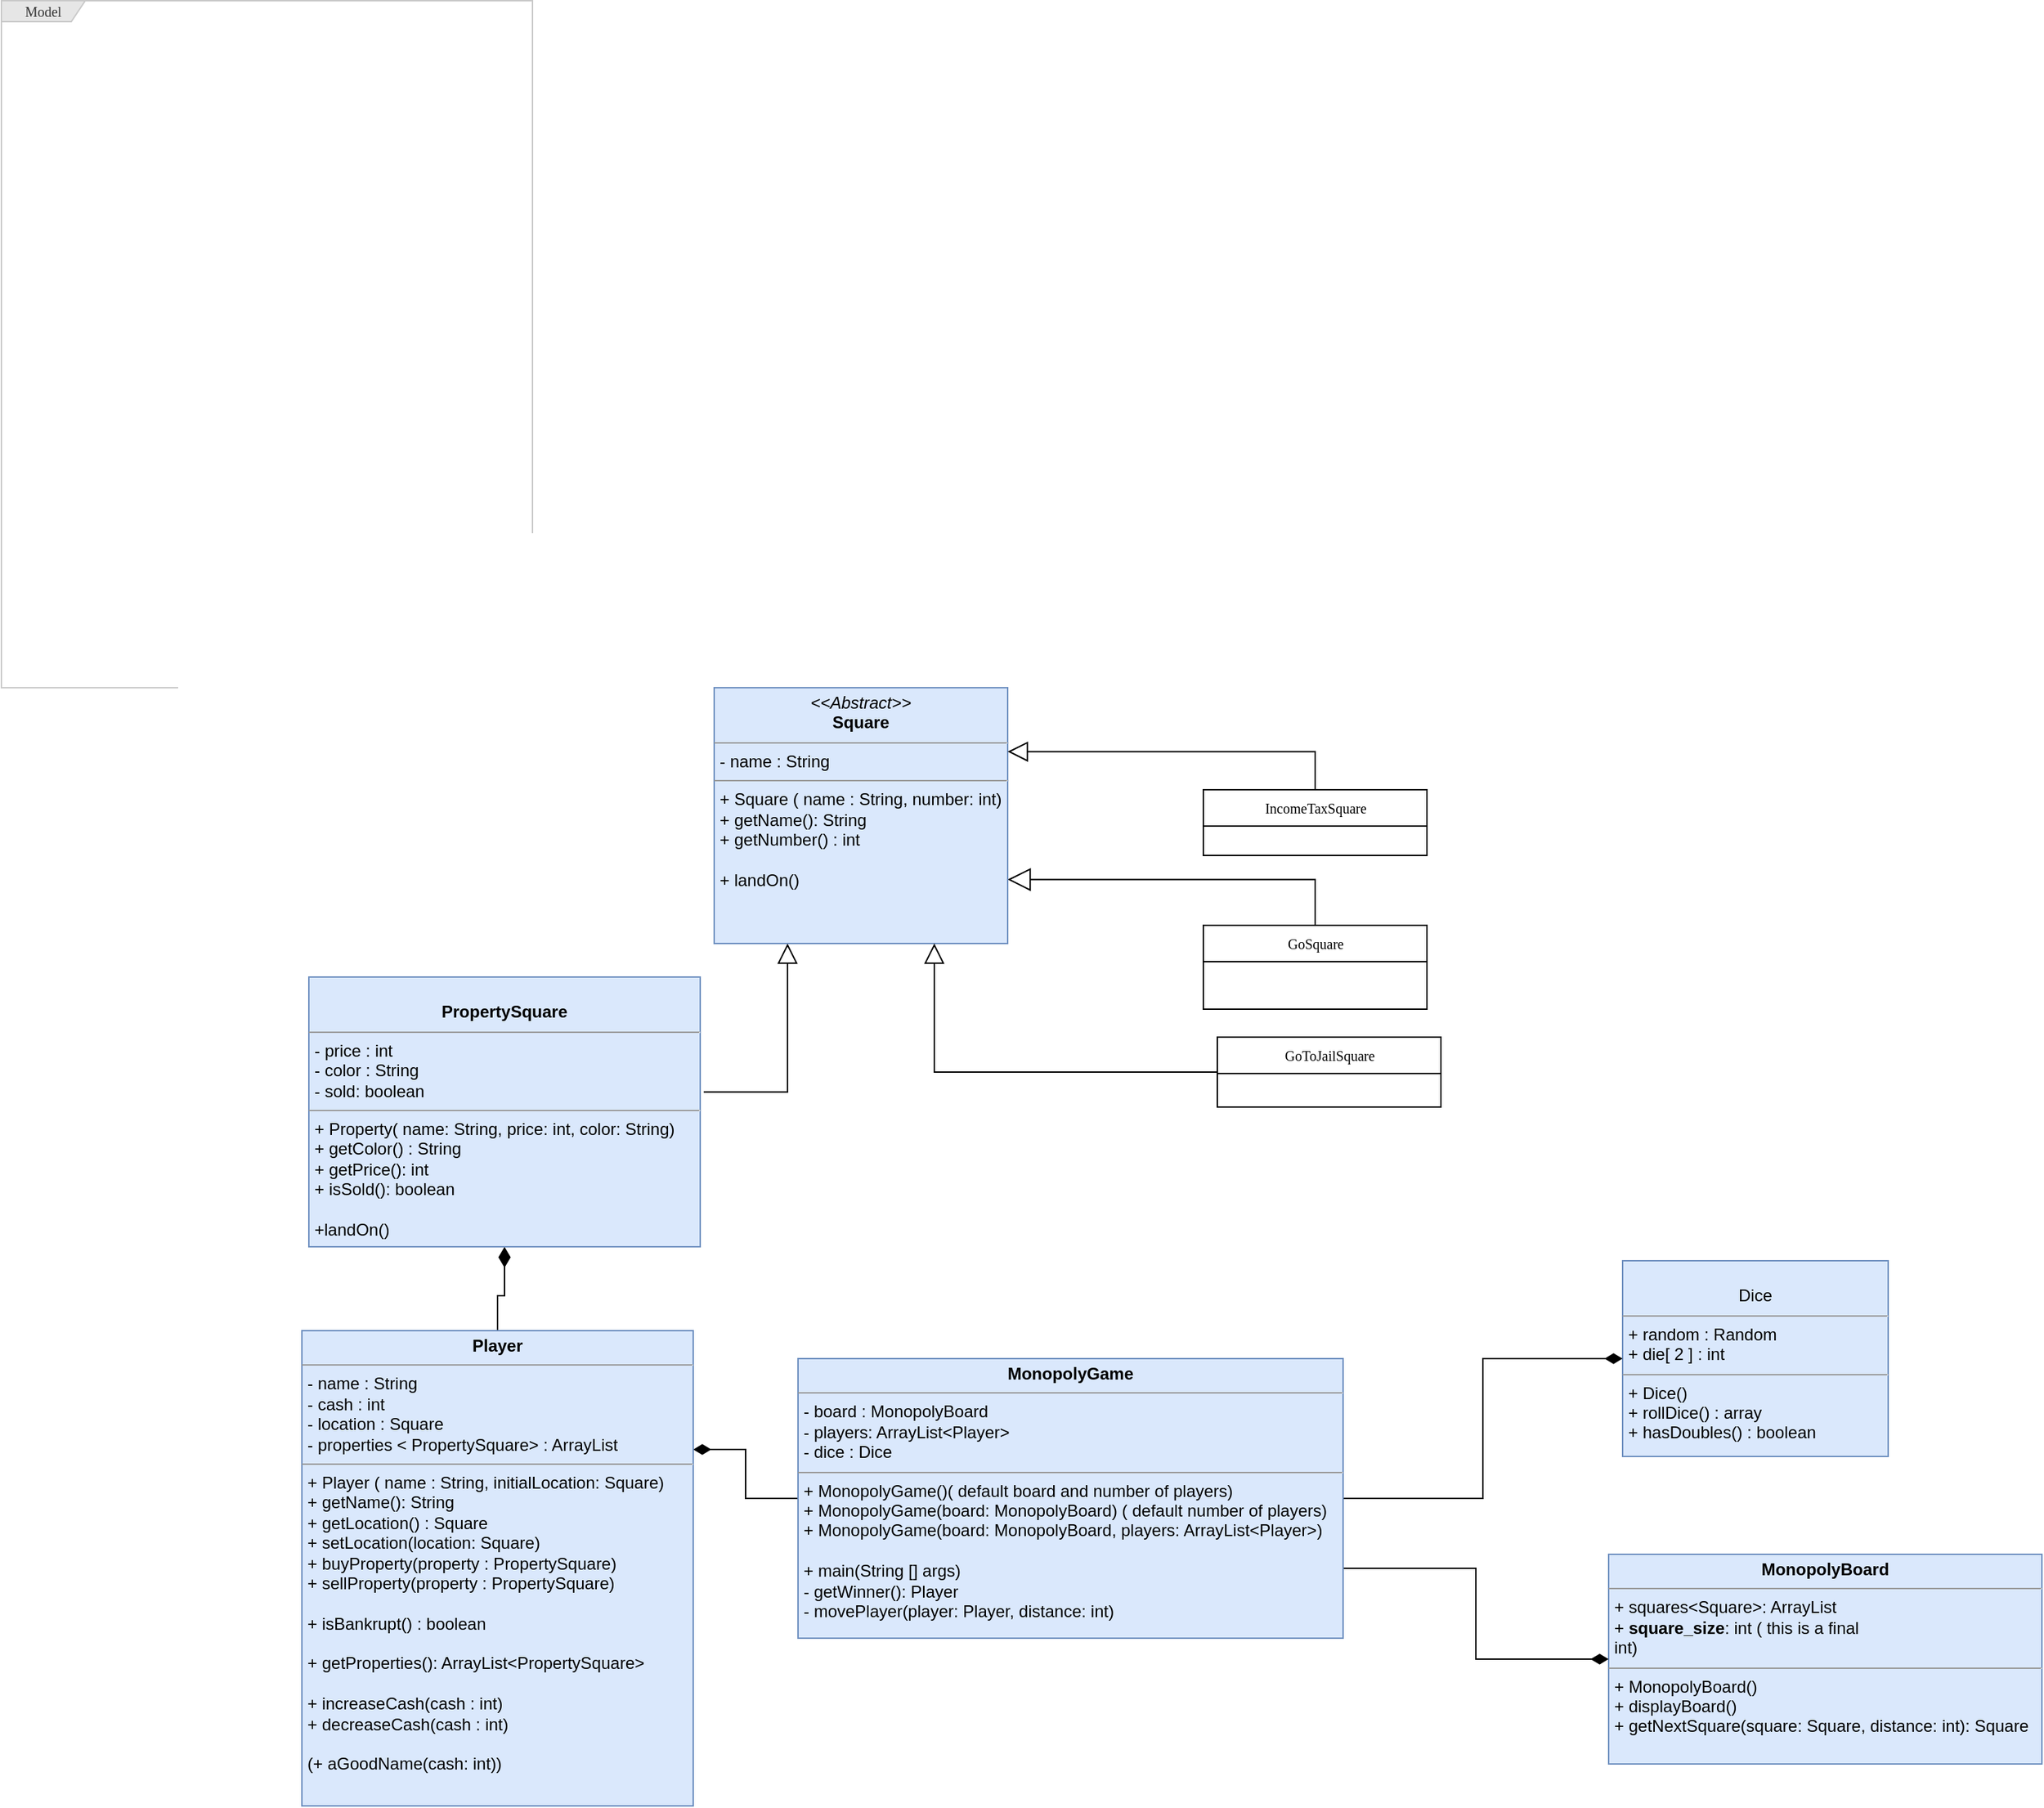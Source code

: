 <mxfile version="15.5.4" type="device"><diagram name="Page-1" id="c4acf3e9-155e-7222-9cf6-157b1a14988f"><mxGraphModel dx="1770" dy="1651" grid="1" gridSize="10" guides="1" tooltips="1" connect="1" arrows="1" fold="1" page="1" pageScale="1" pageWidth="850" pageHeight="1100" background="none" math="0" shadow="0"><root><mxCell id="0"/><mxCell id="1" parent="0"/><mxCell id="17acba5748e5396b-1" value="Model" style="shape=umlFrame;whiteSpace=wrap;html=1;rounded=0;shadow=0;comic=0;labelBackgroundColor=none;strokeWidth=1;fontFamily=Verdana;fontSize=10;align=center;fillColor=#E6E6E6;fontColor=#333333;strokeColor=#C9C9C9;width=60;height=15;" parent="1" vertex="1"><mxGeometry x="-260" y="-531.5" width="380" height="491.5" as="geometry"/></mxCell><mxCell id="v7Vo1TqNWF_dr8OzTrFL-3" style="edgeStyle=orthogonalEdgeStyle;rounded=0;orthogonalLoop=1;jettySize=auto;html=1;exitX=0.5;exitY=0;exitDx=0;exitDy=0;entryX=1;entryY=0.75;entryDx=0;entryDy=0;endArrow=block;endFill=0;startSize=12;endSize=14;" parent="1" source="17acba5748e5396b-20" target="5d2195bd80daf111-18" edge="1"><mxGeometry relative="1" as="geometry"/></mxCell><mxCell id="17acba5748e5396b-20" value="GoSquare" style="swimlane;html=1;fontStyle=0;childLayout=stackLayout;horizontal=1;startSize=26;fillColor=none;horizontalStack=0;resizeParent=1;resizeLast=0;collapsible=1;marginBottom=0;swimlaneFillColor=#ffffff;rounded=0;shadow=0;comic=0;labelBackgroundColor=none;strokeWidth=1;fontFamily=Verdana;fontSize=10;align=center;" parent="1" vertex="1"><mxGeometry x="600" y="130" width="160" height="60" as="geometry"/></mxCell><mxCell id="v7Vo1TqNWF_dr8OzTrFL-2" style="edgeStyle=orthogonalEdgeStyle;rounded=0;orthogonalLoop=1;jettySize=auto;html=1;exitX=1.009;exitY=0.426;exitDx=0;exitDy=0;entryX=0.25;entryY=1;entryDx=0;entryDy=0;endArrow=block;endFill=0;endSize=12;exitPerimeter=0;" parent="1" source="7vzSn5Uh3cu9HvnBIA2v-2" target="5d2195bd80daf111-18" edge="1"><mxGeometry relative="1" as="geometry"><mxPoint x="160" y="245" as="sourcePoint"/></mxGeometry></mxCell><mxCell id="v7Vo1TqNWF_dr8OzTrFL-19" style="edgeStyle=orthogonalEdgeStyle;rounded=0;orthogonalLoop=1;jettySize=auto;html=1;endArrow=none;endFill=0;startSize=12;endSize=12;startArrow=diamondThin;startFill=1;exitX=0.5;exitY=1;exitDx=0;exitDy=0;" parent="1" source="7vzSn5Uh3cu9HvnBIA2v-2" target="v7Vo1TqNWF_dr8OzTrFL-18" edge="1"><mxGeometry relative="1" as="geometry"><mxPoint x="80.0" y="290" as="sourcePoint"/></mxGeometry></mxCell><mxCell id="5d2195bd80daf111-10" value="&lt;p style=&quot;margin: 0px ; margin-top: 4px ; text-align: center&quot;&gt;&lt;br&gt;Dice&lt;/p&gt;&lt;hr size=&quot;1&quot;&gt;&lt;p style=&quot;margin: 0px ; margin-left: 4px&quot;&gt;+ random : Random&lt;br&gt;+ die[ 2 ] : int&lt;/p&gt;&lt;hr size=&quot;1&quot;&gt;&lt;p style=&quot;margin: 0px ; margin-left: 4px&quot;&gt;+ Dice()&amp;nbsp;&lt;br&gt;+ rollDice() : array&lt;/p&gt;&lt;p style=&quot;margin: 0px ; margin-left: 4px&quot;&gt;+ hasDoubles() : boolean&lt;/p&gt;" style="verticalAlign=top;align=left;overflow=fill;fontSize=12;fontFamily=Helvetica;html=1;rounded=0;shadow=0;comic=0;labelBackgroundColor=none;strokeWidth=1;fillColor=#dae8fc;strokeColor=#6c8ebf;" parent="1" vertex="1"><mxGeometry x="900" y="370" width="190" height="140" as="geometry"/></mxCell><mxCell id="5d2195bd80daf111-11" value="&lt;p style=&quot;margin: 0px ; margin-top: 4px ; text-align: center&quot;&gt;&lt;b&gt;MonopolyBoard&lt;/b&gt;&lt;/p&gt;&lt;hr size=&quot;1&quot;&gt;&lt;p style=&quot;margin: 0px ; margin-left: 4px&quot;&gt;+ squares&amp;lt;Square&amp;gt;: ArrayList&lt;br&gt;+ &lt;b&gt;square_size&lt;/b&gt;: int ( this is a final&lt;/p&gt;&lt;p style=&quot;margin: 0px ; margin-left: 4px&quot;&gt;int)&lt;/p&gt;&lt;hr size=&quot;1&quot;&gt;&lt;p style=&quot;margin: 0px ; margin-left: 4px&quot;&gt;+ MonopolyBoard()&lt;/p&gt;&lt;p style=&quot;margin: 0px ; margin-left: 4px&quot;&gt;+ displayBoard()&lt;/p&gt;&lt;p style=&quot;margin: 0px ; margin-left: 4px&quot;&gt;+ getNextSquare(square: Square, distance: int): Square&lt;/p&gt;" style="verticalAlign=top;align=left;overflow=fill;fontSize=12;fontFamily=Helvetica;html=1;rounded=0;shadow=0;comic=0;labelBackgroundColor=none;strokeWidth=1;fillColor=#dae8fc;strokeColor=#6c8ebf;" parent="1" vertex="1"><mxGeometry x="890" y="580" width="310" height="150" as="geometry"/></mxCell><mxCell id="5d2195bd80daf111-18" value="&lt;p style=&quot;margin: 0px ; margin-top: 4px ; text-align: center&quot;&gt;&lt;i&gt;&amp;lt;&amp;lt;Abstract&amp;gt;&amp;gt;&lt;/i&gt;&lt;br&gt;&lt;b&gt;Square&lt;/b&gt;&lt;/p&gt;&lt;hr size=&quot;1&quot;&gt;&lt;p style=&quot;margin: 0px ; margin-left: 4px&quot;&gt;- name : String&lt;br&gt;&lt;/p&gt;&lt;hr size=&quot;1&quot;&gt;&lt;p style=&quot;margin: 0px ; margin-left: 4px&quot;&gt;+ Square ( name : String, number: int)&lt;br&gt;+ getName(): String&lt;/p&gt;&lt;p style=&quot;margin: 0px ; margin-left: 4px&quot;&gt;+ getNumber() : int&lt;/p&gt;&lt;p style=&quot;margin: 0px ; margin-left: 4px&quot;&gt;&lt;br&gt;&lt;/p&gt;&lt;p style=&quot;margin: 0px ; margin-left: 4px&quot;&gt;+ landOn()&lt;/p&gt;&lt;p style=&quot;margin: 0px ; margin-left: 4px&quot;&gt;&lt;br&gt;&lt;/p&gt;" style="verticalAlign=top;align=left;overflow=fill;fontSize=12;fontFamily=Helvetica;html=1;rounded=0;shadow=0;comic=0;labelBackgroundColor=none;strokeWidth=1;fillColor=#dae8fc;strokeColor=#6c8ebf;" parent="1" vertex="1"><mxGeometry x="250" y="-40" width="210" height="183" as="geometry"/></mxCell><mxCell id="7vzSn5Uh3cu9HvnBIA2v-4" style="edgeStyle=orthogonalEdgeStyle;rounded=0;orthogonalLoop=1;jettySize=auto;html=1;entryX=0;entryY=0.5;entryDx=0;entryDy=0;endArrow=diamondThin;endFill=1;startSize=10;endSize=10;" edge="1" parent="1" source="5d2195bd80daf111-20" target="5d2195bd80daf111-10"><mxGeometry relative="1" as="geometry"/></mxCell><mxCell id="7vzSn5Uh3cu9HvnBIA2v-6" style="edgeStyle=orthogonalEdgeStyle;rounded=0;orthogonalLoop=1;jettySize=auto;html=1;exitX=1;exitY=0.75;exitDx=0;exitDy=0;entryX=0;entryY=0.5;entryDx=0;entryDy=0;endArrow=diamondThin;endFill=1;startSize=10;endSize=10;" edge="1" parent="1" source="5d2195bd80daf111-20" target="5d2195bd80daf111-11"><mxGeometry relative="1" as="geometry"/></mxCell><mxCell id="7vzSn5Uh3cu9HvnBIA2v-7" style="edgeStyle=orthogonalEdgeStyle;rounded=0;orthogonalLoop=1;jettySize=auto;html=1;exitX=0;exitY=0.5;exitDx=0;exitDy=0;entryX=1;entryY=0.25;entryDx=0;entryDy=0;endArrow=diamondThin;endFill=1;startSize=10;endSize=10;" edge="1" parent="1" source="5d2195bd80daf111-20" target="v7Vo1TqNWF_dr8OzTrFL-18"><mxGeometry relative="1" as="geometry"/></mxCell><mxCell id="5d2195bd80daf111-20" value="&lt;p style=&quot;margin: 0px ; margin-top: 4px ; text-align: center&quot;&gt;&lt;b&gt;MonopolyGame&lt;/b&gt;&lt;/p&gt;&lt;hr size=&quot;1&quot;&gt;&lt;p style=&quot;margin: 0px ; margin-left: 4px&quot;&gt;- board : MonopolyBoard&lt;br&gt;- players: ArrayList&amp;lt;Player&amp;gt;&lt;/p&gt;&lt;p style=&quot;margin: 0px ; margin-left: 4px&quot;&gt;- dice : Dice&lt;/p&gt;&lt;hr size=&quot;1&quot;&gt;&lt;p style=&quot;margin: 0px ; margin-left: 4px&quot;&gt;+ MonopolyGame()( default board and number of players)&lt;br&gt;&lt;/p&gt;&lt;p style=&quot;margin: 0px ; margin-left: 4px&quot;&gt;+ MonopolyGame(board: MonopolyBoard) ( default number of players)&lt;/p&gt;&lt;p style=&quot;margin: 0px ; margin-left: 4px&quot;&gt;+ MonopolyGame(board: MonopolyBoard, players: ArrayList&amp;lt;Player&amp;gt;&lt;span&gt;)&lt;/span&gt;&lt;/p&gt;&lt;p style=&quot;margin: 0px ; margin-left: 4px&quot;&gt;&lt;br&gt;&lt;/p&gt;&lt;p style=&quot;margin: 0px ; margin-left: 4px&quot;&gt;+ main(String [] args)&lt;/p&gt;&lt;p style=&quot;margin: 0px ; margin-left: 4px&quot;&gt;- getWinner(): Player&lt;/p&gt;&lt;p style=&quot;margin: 0px ; margin-left: 4px&quot;&gt;- movePlayer(player: Player, distance: int)&lt;/p&gt;" style="verticalAlign=top;align=left;overflow=fill;fontSize=12;fontFamily=Helvetica;html=1;rounded=0;shadow=0;comic=0;labelBackgroundColor=none;strokeWidth=1;fillColor=#dae8fc;strokeColor=#6c8ebf;" parent="1" vertex="1"><mxGeometry x="310" y="440" width="390" height="200" as="geometry"/></mxCell><mxCell id="v7Vo1TqNWF_dr8OzTrFL-13" style="edgeStyle=orthogonalEdgeStyle;rounded=0;orthogonalLoop=1;jettySize=auto;html=1;exitX=0;exitY=0.5;exitDx=0;exitDy=0;entryX=0.75;entryY=1;entryDx=0;entryDy=0;endArrow=block;endFill=0;startSize=12;endSize=12;" parent="1" source="v7Vo1TqNWF_dr8OzTrFL-4" target="5d2195bd80daf111-18" edge="1"><mxGeometry relative="1" as="geometry"/></mxCell><mxCell id="v7Vo1TqNWF_dr8OzTrFL-4" value="GoToJailSquare" style="swimlane;html=1;fontStyle=0;childLayout=stackLayout;horizontal=1;startSize=26;fillColor=none;horizontalStack=0;resizeParent=1;resizeLast=0;collapsible=1;marginBottom=0;swimlaneFillColor=#ffffff;rounded=0;shadow=0;comic=0;labelBackgroundColor=none;strokeWidth=1;fontFamily=Verdana;fontSize=10;align=center;" parent="1" vertex="1"><mxGeometry x="610" y="210" width="160" height="50" as="geometry"/></mxCell><mxCell id="v7Vo1TqNWF_dr8OzTrFL-8" value="IncomeTaxSquare" style="swimlane;html=1;fontStyle=0;childLayout=stackLayout;horizontal=1;startSize=26;fillColor=none;horizontalStack=0;resizeParent=1;resizeLast=0;collapsible=1;marginBottom=0;swimlaneFillColor=#ffffff;rounded=0;shadow=0;comic=0;labelBackgroundColor=none;strokeWidth=1;fontFamily=Verdana;fontSize=10;align=center;" parent="1" vertex="1"><mxGeometry x="600" y="33" width="160" height="47" as="geometry"/></mxCell><mxCell id="v7Vo1TqNWF_dr8OzTrFL-12" style="edgeStyle=orthogonalEdgeStyle;rounded=0;orthogonalLoop=1;jettySize=auto;html=1;exitX=0.5;exitY=0;exitDx=0;exitDy=0;entryX=1;entryY=0.25;entryDx=0;entryDy=0;endArrow=block;endFill=0;startSize=12;endSize=12;" parent="1" source="v7Vo1TqNWF_dr8OzTrFL-8" target="5d2195bd80daf111-18" edge="1"><mxGeometry relative="1" as="geometry"/></mxCell><mxCell id="v7Vo1TqNWF_dr8OzTrFL-18" value="&lt;p style=&quot;margin: 0px ; margin-top: 4px ; text-align: center&quot;&gt;&lt;b&gt;Player&lt;/b&gt;&lt;/p&gt;&lt;hr size=&quot;1&quot;&gt;&lt;p style=&quot;margin: 0px ; margin-left: 4px&quot;&gt;- name : String&lt;br&gt;&lt;/p&gt;&lt;p style=&quot;margin: 0px ; margin-left: 4px&quot;&gt;- cash : int&lt;/p&gt;&lt;p style=&quot;margin: 0px ; margin-left: 4px&quot;&gt;- location : Square&lt;/p&gt;&lt;p style=&quot;margin: 0px ; margin-left: 4px&quot;&gt;- properties &amp;lt; PropertySquare&amp;gt; : ArrayList&lt;/p&gt;&lt;hr size=&quot;1&quot;&gt;&lt;p style=&quot;margin: 0px ; margin-left: 4px&quot;&gt;+ Player ( name : String, initialLocation: Square)&lt;br&gt;+ getName(): String&lt;/p&gt;&lt;p style=&quot;margin: 0px ; margin-left: 4px&quot;&gt;+ getLocation() : Square&lt;/p&gt;&lt;p style=&quot;margin: 0px ; margin-left: 4px&quot;&gt;+ setLocation(location: Square)&lt;/p&gt;&lt;p style=&quot;margin: 0px ; margin-left: 4px&quot;&gt;+ buyProperty(property : PropertySquare)&lt;/p&gt;&lt;p style=&quot;margin: 0px ; margin-left: 4px&quot;&gt;+ sellProperty(property : PropertySquare)&lt;/p&gt;&lt;p style=&quot;margin: 0px ; margin-left: 4px&quot;&gt;&lt;br&gt;&lt;/p&gt;&lt;p style=&quot;margin: 0px ; margin-left: 4px&quot;&gt;+ isBankrupt() : boolean&lt;/p&gt;&lt;p style=&quot;margin: 0px ; margin-left: 4px&quot;&gt;&lt;br&gt;&lt;/p&gt;&lt;p style=&quot;margin: 0px ; margin-left: 4px&quot;&gt;+ getProperties(): ArrayList&amp;lt;PropertySquare&amp;gt;&lt;/p&gt;&lt;p style=&quot;margin: 0px ; margin-left: 4px&quot;&gt;&lt;br&gt;&lt;/p&gt;&lt;p style=&quot;margin: 0px ; margin-left: 4px&quot;&gt;+ increaseCash(cash : int)&lt;/p&gt;&lt;p style=&quot;margin: 0px ; margin-left: 4px&quot;&gt;+ decreaseCash(cash : int)&lt;/p&gt;&lt;p style=&quot;margin: 0px ; margin-left: 4px&quot;&gt;&lt;br&gt;&lt;/p&gt;&lt;p style=&quot;margin: 0px ; margin-left: 4px&quot;&gt;(+ aGoodName(cash: int))&lt;/p&gt;&lt;p style=&quot;margin: 0px ; margin-left: 4px&quot;&gt;&lt;br&gt;&lt;/p&gt;" style="verticalAlign=top;align=left;overflow=fill;fontSize=12;fontFamily=Helvetica;html=1;rounded=0;shadow=0;comic=0;labelBackgroundColor=none;strokeWidth=1;fillColor=#dae8fc;strokeColor=#6c8ebf;" parent="1" vertex="1"><mxGeometry x="-45" y="420" width="280" height="340" as="geometry"/></mxCell><mxCell id="7vzSn5Uh3cu9HvnBIA2v-2" value="&lt;p style=&quot;margin: 0px ; margin-top: 4px ; text-align: center&quot;&gt;&lt;br&gt;&lt;b&gt;PropertySquare&lt;/b&gt;&lt;/p&gt;&lt;hr size=&quot;1&quot;&gt;&lt;p style=&quot;margin: 0px ; margin-left: 4px&quot;&gt;- price : int&lt;br&gt;&lt;/p&gt;&lt;p style=&quot;margin: 0px ; margin-left: 4px&quot;&gt;- color : String&lt;/p&gt;&lt;p style=&quot;margin: 0px ; margin-left: 4px&quot;&gt;- sold: boolean&lt;/p&gt;&lt;hr size=&quot;1&quot;&gt;&lt;p style=&quot;margin: 0px ; margin-left: 4px&quot;&gt;+ Property( name: String, price: int, color: String)&lt;/p&gt;&lt;p style=&quot;margin: 0px ; margin-left: 4px&quot;&gt;+ getColor() : String&lt;/p&gt;&lt;p style=&quot;margin: 0px ; margin-left: 4px&quot;&gt;+ getPrice(): int&lt;/p&gt;&lt;p style=&quot;margin: 0px ; margin-left: 4px&quot;&gt;+ isSold(): boolean&lt;/p&gt;&lt;p style=&quot;margin: 0px ; margin-left: 4px&quot;&gt;&lt;br&gt;&lt;/p&gt;&lt;p style=&quot;margin: 0px ; margin-left: 4px&quot;&gt;+landOn()&lt;/p&gt;&lt;p style=&quot;margin: 0px ; margin-left: 4px&quot;&gt;&lt;br&gt;&lt;/p&gt;" style="verticalAlign=top;align=left;overflow=fill;fontSize=12;fontFamily=Helvetica;html=1;rounded=0;shadow=0;comic=0;labelBackgroundColor=none;strokeWidth=1;fillColor=#dae8fc;strokeColor=#6c8ebf;" vertex="1" parent="1"><mxGeometry x="-40" y="167" width="280" height="193" as="geometry"/></mxCell></root></mxGraphModel></diagram></mxfile>